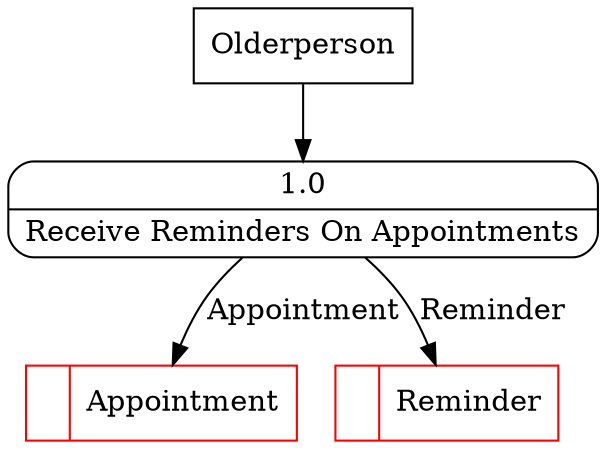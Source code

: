 digraph dfd2{ 
node[shape=record]
200 [label="<f0>  |<f1> Appointment " color=red];
201 [label="<f0>  |<f1> Reminder " color=red];
202 [label="Olderperson" shape=box];
203 [label="{<f0> 1.0|<f1> Receive Reminders On Appointments }" shape=Mrecord];
202 -> 203
203 -> 201 [label="Reminder"]
203 -> 200 [label="Appointment"]
}